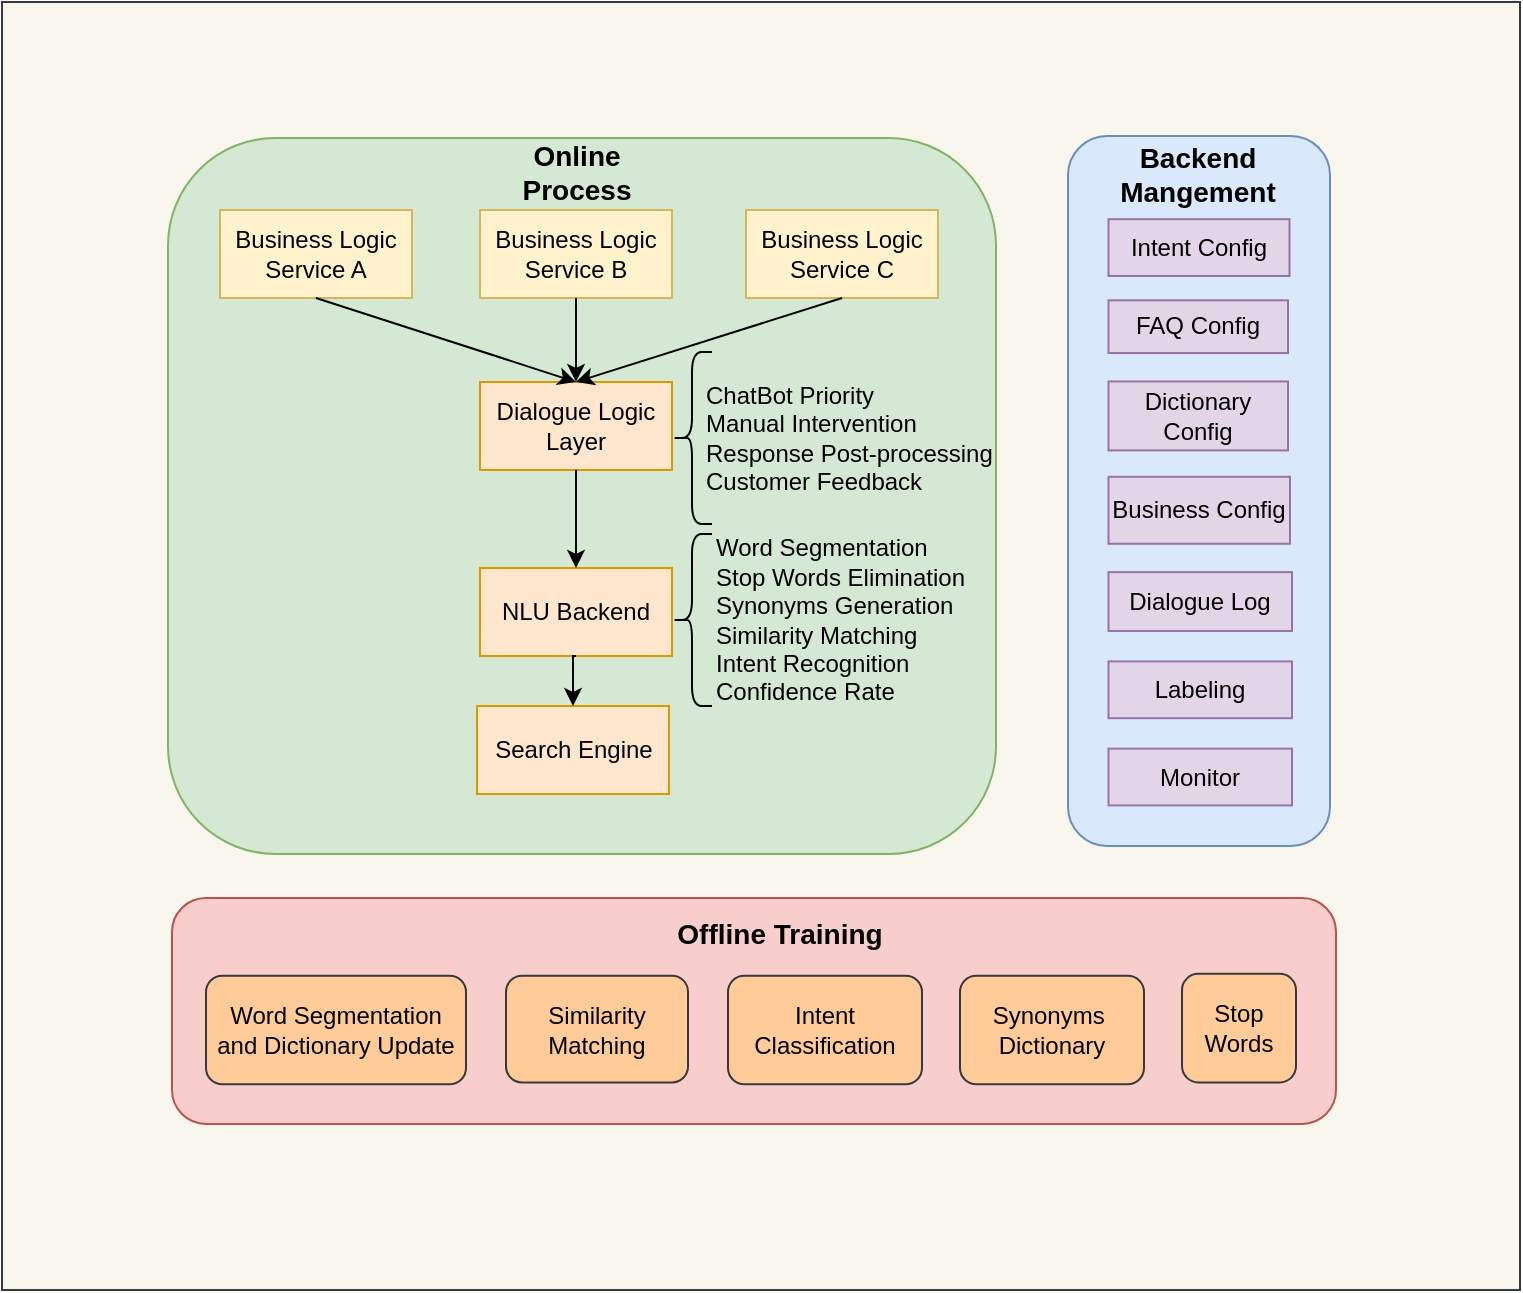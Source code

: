 <mxfile version="13.6.5">
    <diagram id="qJXKDrIqqrvg6MdCwED7" name="Page-1">
        <mxGraphModel dx="878" dy="207" grid="0" gridSize="10" guides="1" tooltips="1" connect="1" arrows="1" fold="1" page="0" pageScale="1" pageWidth="827" pageHeight="1169" background="#ffffff" math="0" shadow="0">
            <root>
                <mxCell id="0"/>
                <mxCell id="1" parent="0"/>
                <mxCell id="2" value="&lt;span style=&quot;color: rgba(0 , 0 , 0 , 0) ; font-family: monospace ; font-size: 0px&quot;&gt;%3CmxGraphModel%3E%3Croot%3E%3CmxCell%20id%3D%220%22%2F%3E%3CmxCell%20id%3D%221%22%20parent%3D%220%22%2F%3E%3CmxCell%20id%3D%222%22%20value%3D%22%22%20style%3D%22group%22%20vertex%3D%221%22%20connectable%3D%220%22%20parent%3D%221%22%3E%3CmxGeometry%20x%3D%22606%22%20y%3D%22145%22%20width%3D%22133%22%20height%3D%22350%22%20as%3D%22geometry%22%2F%3E%3C%2FmxCell%3E%3CmxCell%20id%3D%223%22%20value%3D%22%22%20style%3D%22rounded%3D1%3BwhiteSpace%3Dwrap%3Bhtml%3D1%3BstrokeColor%3D%23000000%3BfillColor%3D%23FFFFFF%3B%22%20vertex%3D%221%22%20parent%3D%222%22%3E%3CmxGeometry%20width%3D%22131%22%20height%3D%22350%22%20as%3D%22geometry%22%2F%3E%3C%2FmxCell%3E%3CmxCell%20id%3D%224%22%20value%3D%22%26lt%3Bfont%20color%3D%26quot%3B%23000000%26quot%3B%20style%3D%26quot%3Bfont-size%3A%2014px%26quot%3B%26gt%3B%26lt%3Bb%26gt%3BBackend%20Mangement%26lt%3B%2Fb%26gt%3B%26lt%3B%2Ffont%26gt%3B%22%20style%3D%22text%3Bhtml%3D1%3BstrokeColor%3Dnone%3BfillColor%3Dnone%3Balign%3Dcenter%3BverticalAlign%3Dmiddle%3BwhiteSpace%3Dwrap%3Brounded%3D0%3B%22%20vertex%3D%221%22%20parent%3D%222%22%3E%3CmxGeometry%20y%3D%229%22%20width%3D%22129.5%22%20height%3D%2220%22%20as%3D%22geometry%22%2F%3E%3C%2FmxCell%3E%3CmxCell%20id%3D%225%22%20value%3D%22%26lt%3Bfont%20color%3D%26quot%3B%23000000%26quot%3B%26gt%3BIntent%20Config%26lt%3Bbr%26gt%3B%26lt%3B%2Ffont%26gt%3B%22%20style%3D%22rounded%3D0%3BwhiteSpace%3Dwrap%3Bhtml%3D1%3BstrokeColor%3D%23000000%3BfillColor%3D%23FFFFFF%3B%22%20vertex%3D%221%22%20parent%3D%222%22%3E%3CmxGeometry%20x%3D%2220.25%22%20y%3D%2241%22%20width%3D%2290.5%22%20height%3D%2228%22%20as%3D%22geometry%22%2F%3E%3C%2FmxCell%3E%3CmxCell%20id%3D%226%22%20value%3D%22%26lt%3Bfont%20color%3D%26quot%3B%23000000%26quot%3B%26gt%3BFAQ%20Config%26lt%3Bbr%26gt%3B%26lt%3B%2Ffont%26gt%3B%22%20style%3D%22rounded%3D0%3BwhiteSpace%3Dwrap%3Bhtml%3D1%3BstrokeColor%3D%23000000%3BfillColor%3D%23FFFFFF%3B%22%20vertex%3D%221%22%20parent%3D%222%22%3E%3CmxGeometry%20x%3D%2220.25%22%20y%3D%2281%22%20width%3D%2289.75%22%20height%3D%2226%22%20as%3D%22geometry%22%2F%3E%3C%2FmxCell%3E%3CmxCell%20id%3D%227%22%20value%3D%22%26lt%3Bfont%20color%3D%26quot%3B%23000000%26quot%3B%26gt%3BDictionary%20Config%26lt%3Bbr%26gt%3B%26lt%3B%2Ffont%26gt%3B%22%20style%3D%22rounded%3D0%3BwhiteSpace%3Dwrap%3Bhtml%3D1%3BstrokeColor%3D%23000000%3BfillColor%3D%23FFFFFF%3B%22%20vertex%3D%221%22%20parent%3D%222%22%3E%3CmxGeometry%20x%3D%2220.25%22%20y%3D%22121%22%20width%3D%2289.75%22%20height%3D%2234%22%20as%3D%22geometry%22%2F%3E%3C%2FmxCell%3E%3CmxCell%20id%3D%228%22%20value%3D%22%26lt%3Bfont%20color%3D%26quot%3B%23000000%26quot%3B%26gt%3BBusiness%20Config%26lt%3Bbr%26gt%3B%26lt%3B%2Ffont%26gt%3B%22%20style%3D%22rounded%3D0%3BwhiteSpace%3Dwrap%3Bhtml%3D1%3BstrokeColor%3D%23000000%3BfillColor%3D%23FFFFFF%3B%22%20vertex%3D%221%22%20parent%3D%222%22%3E%3CmxGeometry%20x%3D%2220.25%22%20y%3D%22168%22%20width%3D%2290.75%22%20height%3D%2233%22%20as%3D%22geometry%22%2F%3E%3C%2FmxCell%3E%3CmxCell%20id%3D%229%22%20value%3D%22%26lt%3Bfont%20color%3D%26quot%3B%23000000%26quot%3B%26gt%3BDialogue%20Log%26lt%3Bbr%26gt%3B%26lt%3B%2Ffont%26gt%3B%22%20style%3D%22rounded%3D0%3BwhiteSpace%3Dwrap%3Bhtml%3D1%3BstrokeColor%3D%23000000%3BfillColor%3D%23FFFFFF%3B%22%20vertex%3D%221%22%20parent%3D%222%22%3E%3CmxGeometry%20x%3D%2220.25%22%20y%3D%22215%22%20width%3D%2291.75%22%20height%3D%2229%22%20as%3D%22geometry%22%2F%3E%3C%2FmxCell%3E%3CmxCell%20id%3D%2210%22%20value%3D%22%26lt%3Bfont%20color%3D%26quot%3B%23000000%26quot%3B%26gt%3BLabeling%26lt%3Bbr%26gt%3B%26lt%3B%2Ffont%26gt%3B%22%20style%3D%22rounded%3D0%3BwhiteSpace%3Dwrap%3Bhtml%3D1%3BstrokeColor%3D%23000000%3BfillColor%3D%23FFFFFF%3B%22%20vertex%3D%221%22%20parent%3D%222%22%3E%3CmxGeometry%20x%3D%2220.25%22%20y%3D%22259%22%20width%3D%2291.75%22%20height%3D%2228%22%20as%3D%22geometry%22%2F%3E%3C%2FmxCell%3E%3CmxCell%20id%3D%2211%22%20value%3D%22%26lt%3Bfont%20color%3D%26quot%3B%23000000%26quot%3B%26gt%3BMonitor%26lt%3Bbr%26gt%3B%26lt%3B%2Ffont%26gt%3B%22%20style%3D%22rounded%3D0%3BwhiteSpace%3Dwrap%3Bhtml%3D1%3BstrokeColor%3D%23000000%3BfillColor%3D%23FFFFFF%3B%22%20vertex%3D%221%22%20parent%3D%222%22%3E%3CmxGeometry%20x%3D%2220.25%22%20y%3D%22302%22%20width%3D%2291.75%22%20height%3D%2228%22%20as%3D%22geometry%22%2F%3E%3C%2FmxCell%3E%3CmxCell%20id%3D%2212%22%20value%3D%22%22%20style%3D%22group%22%20vertex%3D%221%22%20connectable%3D%220%22%20parent%3D%221%22%3E%3CmxGeometry%20x%3D%22156%22%20y%3D%22145%22%20width%3D%22618%22%20height%3D%22506%22%20as%3D%22geometry%22%2F%3E%3C%2FmxCell%3E%3CmxCell%20id%3D%2213%22%20value%3D%22%22%20style%3D%22rounded%3D1%3BwhiteSpace%3Dwrap%3Bhtml%3D1%3BstrokeColor%3D%23000000%3BfillColor%3D%23FFFFFF%3B%22%20vertex%3D%221%22%20parent%3D%2212%22%3E%3CmxGeometry%20width%3D%22414%22%20height%3D%22354%22%20as%3D%22geometry%22%2F%3E%3C%2FmxCell%3E%3CmxCell%20id%3D%2214%22%20value%3D%22%26lt%3Bfont%20color%3D%26quot%3B%23000000%26quot%3B%26gt%3BBusiness%20Logic%26lt%3Bbr%26gt%3BService%20A%26lt%3B%2Ffont%26gt%3B%22%20style%3D%22rounded%3D0%3BwhiteSpace%3Dwrap%3Bhtml%3D1%3BstrokeColor%3D%23000000%3BfillColor%3D%23FFFFFF%3B%22%20vertex%3D%221%22%20parent%3D%2212%22%3E%3CmxGeometry%20x%3D%2226%22%20y%3D%2232%22%20width%3D%2296%22%20height%3D%2244%22%20as%3D%22geometry%22%2F%3E%3C%2FmxCell%3E%3CmxCell%20id%3D%2215%22%20value%3D%22%26lt%3Bfont%20color%3D%26quot%3B%23000000%26quot%3B%20style%3D%26quot%3Bfont-size%3A%2014px%26quot%3B%26gt%3B%26lt%3Bb%26gt%3BOnline%20Process%26lt%3B%2Fb%26gt%3B%26lt%3B%2Ffont%26gt%3B%22%20style%3D%22text%3Bhtml%3D1%3BstrokeColor%3Dnone%3BfillColor%3Dnone%3Balign%3Dcenter%3BverticalAlign%3Dmiddle%3BwhiteSpace%3Dwrap%3Brounded%3D0%3B%22%20vertex%3D%221%22%20parent%3D%2212%22%3E%3CmxGeometry%20x%3D%22154.5%22%20y%3D%223%22%20width%3D%2299%22%20height%3D%2220%22%20as%3D%22geometry%22%2F%3E%3C%2FmxCell%3E%3CmxCell%20id%3D%2216%22%20value%3D%22%26lt%3Bfont%20color%3D%26quot%3B%23000000%26quot%3B%26gt%3BBusiness%20Logic%26lt%3Bbr%26gt%3BService%20B%26lt%3B%2Ffont%26gt%3B%22%20style%3D%22rounded%3D0%3BwhiteSpace%3Dwrap%3Bhtml%3D1%3BstrokeColor%3D%23000000%3BfillColor%3D%23FFFFFF%3B%22%20vertex%3D%221%22%20parent%3D%2212%22%3E%3CmxGeometry%20x%3D%22156%22%20y%3D%2232%22%20width%3D%2296%22%20height%3D%2244%22%20as%3D%22geometry%22%2F%3E%3C%2FmxCell%3E%3CmxCell%20id%3D%2217%22%20value%3D%22%26lt%3Bfont%20color%3D%26quot%3B%23000000%26quot%3B%26gt%3BBusiness%20Logic%26lt%3Bbr%26gt%3BService%20C%26lt%3B%2Ffont%26gt%3B%22%20style%3D%22rounded%3D0%3BwhiteSpace%3Dwrap%3Bhtml%3D1%3BstrokeColor%3D%23000000%3BfillColor%3D%23FFFFFF%3B%22%20vertex%3D%221%22%20parent%3D%2212%22%3E%3CmxGeometry%20x%3D%22289%22%20y%3D%2232%22%20width%3D%2296%22%20height%3D%2244%22%20as%3D%22geometry%22%2F%3E%3C%2FmxCell%3E%3CmxCell%20id%3D%2218%22%20value%3D%22%26lt%3Bfont%20color%3D%26quot%3B%23000000%26quot%3B%26gt%3BDialogue%20Logic%20Layer%26lt%3Bbr%26gt%3B%26lt%3B%2Ffont%26gt%3B%22%20style%3D%22rounded%3D0%3BwhiteSpace%3Dwrap%3Bhtml%3D1%3BstrokeColor%3D%23000000%3BfillColor%3D%23FFFFFF%3B%22%20vertex%3D%221%22%20parent%3D%2212%22%3E%3CmxGeometry%20x%3D%22156%22%20y%3D%22118%22%20width%3D%2296%22%20height%3D%2244%22%20as%3D%22geometry%22%2F%3E%3C%2FmxCell%3E%3CmxCell%20id%3D%2219%22%20value%3D%22%26lt%3Bfont%20color%3D%26quot%3B%23000000%26quot%3B%26gt%3BNLU%20Backend%26lt%3B%2Ffont%26gt%3B%22%20style%3D%22rounded%3D0%3BwhiteSpace%3Dwrap%3Bhtml%3D1%3BstrokeColor%3D%23000000%3BfillColor%3D%23FFFFFF%3B%22%20vertex%3D%221%22%20parent%3D%2212%22%3E%3CmxGeometry%20x%3D%22156%22%20y%3D%22211%22%20width%3D%2296%22%20height%3D%2244%22%20as%3D%22geometry%22%2F%3E%3C%2FmxCell%3E%3CmxCell%20id%3D%2220%22%20style%3D%22edgeStyle%3DorthogonalEdgeStyle%3Brounded%3D0%3BorthogonalLoop%3D1%3BjettySize%3Dauto%3Bhtml%3D1%3BexitX%3D0.5%3BexitY%3D1%3BexitDx%3D0%3BexitDy%3D0%3BentryX%3D0.5%3BentryY%3D0%3BentryDx%3D0%3BentryDy%3D0%3BstrokeColor%3D%23000000%3B%22%20edge%3D%221%22%20parent%3D%2212%22%20source%3D%2216%22%20target%3D%2218%22%3E%3CmxGeometry%20relative%3D%221%22%20as%3D%22geometry%22%2F%3E%3C%2FmxCell%3E%3CmxCell%20id%3D%2221%22%20value%3D%22%26lt%3Bfont%20color%3D%26quot%3B%23000000%26quot%3B%26gt%3BSearch%20Engine%26lt%3B%2Ffont%26gt%3B%22%20style%3D%22rounded%3D0%3BwhiteSpace%3Dwrap%3Bhtml%3D1%3BstrokeColor%3D%23000000%3BfillColor%3D%23FFFFFF%3B%22%20vertex%3D%221%22%20parent%3D%2212%22%3E%3CmxGeometry%20x%3D%22154.5%22%20y%3D%22280%22%20width%3D%2296%22%20height%3D%2244%22%20as%3D%22geometry%22%2F%3E%3C%2FmxCell%3E%3CmxCell%20id%3D%2222%22%20style%3D%22edgeStyle%3DorthogonalEdgeStyle%3Brounded%3D0%3BorthogonalLoop%3D1%3BjettySize%3Dauto%3Bhtml%3D1%3BexitX%3D0.5%3BexitY%3D1%3BexitDx%3D0%3BexitDy%3D0%3BstrokeColor%3D%23000000%3B%22%20edge%3D%221%22%20parent%3D%2212%22%20source%3D%2218%22%20target%3D%2219%22%3E%3CmxGeometry%20relative%3D%221%22%20as%3D%22geometry%22%2F%3E%3C%2FmxCell%3E%3CmxCell%20id%3D%2223%22%20value%3D%22%22%20style%3D%22endArrow%3Dclassic%3Bhtml%3D1%3BstrokeColor%3D%23000000%3BexitX%3D0.5%3BexitY%3D1%3BexitDx%3D0%3BexitDy%3D0%3BentryX%3D0.5%3BentryY%3D0%3BentryDx%3D0%3BentryDy%3D0%3B%22%20edge%3D%221%22%20parent%3D%2212%22%20source%3D%2214%22%20target%3D%2218%22%3E%3CmxGeometry%20width%3D%2250%22%20height%3D%2250%22%20relative%3D%221%22%20as%3D%22geometry%22%3E%3CmxPoint%20x%3D%22283%22%20y%3D%22336%22%20as%3D%22sourcePoint%22%2F%3E%3CmxPoint%20x%3D%22333%22%20y%3D%22286%22%20as%3D%22targetPoint%22%2F%3E%3C%2FmxGeometry%3E%3C%2FmxCell%3E%3CmxCell%20id%3D%2224%22%20style%3D%22edgeStyle%3DorthogonalEdgeStyle%3Brounded%3D0%3BorthogonalLoop%3D1%3BjettySize%3Dauto%3Bhtml%3D1%3BexitX%3D0.5%3BexitY%3D1%3BexitDx%3D0%3BexitDy%3D0%3BentryX%3D0.5%3BentryY%3D0%3BentryDx%3D0%3BentryDy%3D0%3BstrokeColor%3D%23000000%3B%22%20edge%3D%221%22%20parent%3D%2212%22%20source%3D%2219%22%20target%3D%2221%22%3E%3CmxGeometry%20relative%3D%221%22%20as%3D%22geometry%22%2F%3E%3C%2FmxCell%3E%3CmxCell%20id%3D%2225%22%20value%3D%22%22%20style%3D%22endArrow%3Dclassic%3Bhtml%3D1%3BstrokeColor%3D%23000000%3BexitX%3D0.5%3BexitY%3D1%3BexitDx%3D0%3BexitDy%3D0%3BentryX%3D0.5%3BentryY%3D0%3BentryDx%3D0%3BentryDy%3D0%3B%22%20edge%3D%221%22%20parent%3D%2212%22%20source%3D%2217%22%20target%3D%2218%22%3E%3CmxGeometry%20width%3D%2250%22%20height%3D%2250%22%20relative%3D%221%22%20as%3D%22geometry%22%3E%3CmxPoint%20x%3D%22283%22%20y%3D%22336%22%20as%3D%22sourcePoint%22%2F%3E%3CmxPoint%20x%3D%22333%22%20y%3D%22286%22%20as%3D%22targetPoint%22%2F%3E%3C%2FmxGeometry%3E%3C%2FmxCell%3E%3CmxCell%20id%3D%2226%22%20value%3D%22%22%20style%3D%22shape%3DcurlyBracket%3BwhiteSpace%3Dwrap%3Bhtml%3D1%3Brounded%3D1%3BstrokeColor%3D%23000000%3BfillColor%3D%23FFFFFF%3B%22%20vertex%3D%221%22%20parent%3D%2212%22%3E%3CmxGeometry%20x%3D%22252%22%20y%3D%22103%22%20width%3D%2220%22%20height%3D%2286%22%20as%3D%22geometry%22%2F%3E%3C%2FmxCell%3E%3CmxCell%20id%3D%2227%22%20value%3D%22%22%20style%3D%22shape%3DcurlyBracket%3BwhiteSpace%3Dwrap%3Bhtml%3D1%3Brounded%3D1%3BstrokeColor%3D%23000000%3BfillColor%3D%23FFFFFF%3B%22%20vertex%3D%221%22%20parent%3D%2212%22%3E%3CmxGeometry%20x%3D%22252%22%20y%3D%22194%22%20width%3D%2220%22%20height%3D%2286%22%20as%3D%22geometry%22%2F%3E%3C%2FmxCell%3E%3CmxCell%20id%3D%2228%22%20value%3D%22%26lt%3Bfont%20color%3D%26quot%3B%23000000%26quot%3B%26gt%3BChatBot%20Priority%26lt%3Bbr%26gt%3BManual%20Intervention%26lt%3Bbr%26gt%3BResponse%20Post-processing%26lt%3Bbr%26gt%3BCustomer%20Feedback%26lt%3Bbr%26gt%3B%26lt%3B%2Ffont%26gt%3B%22%20style%3D%22text%3Bhtml%3D1%3BstrokeColor%3Dnone%3BfillColor%3Dnone%3Balign%3Dleft%3BverticalAlign%3Dmiddle%3BwhiteSpace%3Dwrap%3Brounded%3D0%3B%22%20vertex%3D%221%22%20parent%3D%2212%22%3E%3CmxGeometry%20x%3D%22267%22%20y%3D%22106%22%20width%3D%22152%22%20height%3D%2280%22%20as%3D%22geometry%22%2F%3E%3C%2FmxCell%3E%3CmxCell%20id%3D%2229%22%20value%3D%22%26lt%3Bfont%20color%3D%26quot%3B%23000000%26quot%3B%26gt%3BWord%20Segmentation%26lt%3Bbr%26gt%3BStop%20Words%20Elimination%26lt%3Bbr%26gt%3BSynonyms%20Generation%26lt%3Bbr%26gt%3BSimilarity%20Matching%26lt%3Bbr%26gt%3BIntent%20Recognition%26lt%3Bbr%26gt%3BConfidence%20Rate%26lt%3Bbr%26gt%3B%26lt%3B%2Ffont%26gt%3B%22%20style%3D%22text%3Bhtml%3D1%3BstrokeColor%3Dnone%3BfillColor%3Dnone%3Balign%3Dleft%3BverticalAlign%3Dmiddle%3BwhiteSpace%3Dwrap%3Brounded%3D0%3B%22%20vertex%3D%221%22%20parent%3D%2212%22%3E%3CmxGeometry%20x%3D%22272%22%20y%3D%22197%22%20width%3D%22152%22%20height%3D%2280%22%20as%3D%22geometry%22%2F%3E%3C%2FmxCell%3E%3CmxCell%20id%3D%2230%22%20value%3D%22%22%20style%3D%22group%22%20vertex%3D%221%22%20connectable%3D%220%22%20parent%3D%221%22%3E%3CmxGeometry%20x%3D%22158%22%20y%3D%22524%22%20width%3D%22582%22%20height%3D%22136%22%20as%3D%22geometry%22%2F%3E%3C%2FmxCell%3E%3CmxCell%20id%3D%2231%22%20value%3D%22%22%20style%3D%22rounded%3D1%3BwhiteSpace%3Dwrap%3Bhtml%3D1%3BstrokeColor%3D%23000000%3BfillColor%3D%23FFFFFF%3B%22%20vertex%3D%221%22%20parent%3D%2230%22%3E%3CmxGeometry%20width%3D%22582%22%20height%3D%22136%22%20as%3D%22geometry%22%2F%3E%3C%2FmxCell%3E%3CmxCell%20id%3D%2232%22%20value%3D%22%26lt%3Bfont%20style%3D%26quot%3Bfont-size%3A%2014px%26quot%3B%20color%3D%26quot%3B%23000000%26quot%3B%26gt%3B%26lt%3Bb%26gt%3BOffline%20Training%26lt%3B%2Fb%26gt%3B%26lt%3B%2Ffont%26gt%3B%22%20style%3D%22text%3Bhtml%3D1%3BstrokeColor%3Dnone%3BfillColor%3Dnone%3Balign%3Dcenter%3BverticalAlign%3Dmiddle%3BwhiteSpace%3Dwrap%3Brounded%3D0%3B%22%20vertex%3D%221%22%20parent%3D%2230%22%3E%3CmxGeometry%20x%3D%22251%22%20y%3D%2214%22%20width%3D%22106%22%20height%3D%2220%22%20as%3D%22geometry%22%2F%3E%3C%2FmxCell%3E%3CmxCell%20id%3D%2233%22%20value%3D%22%26lt%3Bfont%20color%3D%26quot%3B%23000000%26quot%3B%26gt%3BWord%20Segmentation%20and%20Dictionary%20Update%26lt%3B%2Ffont%26gt%3B%22%20style%3D%22rounded%3D1%3BwhiteSpace%3Dwrap%3Bhtml%3D1%3BstrokeColor%3D%23000000%3BfillColor%3D%23FFFFFF%3B%22%20vertex%3D%221%22%20parent%3D%2230%22%3E%3CmxGeometry%20x%3D%2217%22%20y%3D%2254%22%20width%3D%22130%22%20height%3D%2260%22%20as%3D%22geometry%22%2F%3E%3C%2FmxCell%3E%3CmxCell%20id%3D%2234%22%20value%3D%22%26lt%3Bfont%20color%3D%26quot%3B%23000000%26quot%3B%26gt%3BSimilarity%20Matching%26lt%3B%2Ffont%26gt%3B%22%20style%3D%22rounded%3D1%3BwhiteSpace%3Dwrap%3Bhtml%3D1%3BstrokeColor%3D%23000000%3BfillColor%3D%23FFFFFF%3B%22%20vertex%3D%221%22%20parent%3D%2230%22%3E%3CmxGeometry%20x%3D%22167%22%20y%3D%2254%22%20width%3D%2291%22%20height%3D%2259%22%20as%3D%22geometry%22%2F%3E%3C%2FmxCell%3E%3CmxCell%20id%3D%2235%22%20value%3D%22%26lt%3Bfont%20color%3D%26quot%3B%23000000%26quot%3B%26gt%3BIntent%20Classification%26lt%3B%2Ffont%26gt%3B%22%20style%3D%22rounded%3D1%3BwhiteSpace%3Dwrap%3Bhtml%3D1%3BstrokeColor%3D%23000000%3BfillColor%3D%23FFFFFF%3B%22%20vertex%3D%221%22%20parent%3D%2230%22%3E%3CmxGeometry%20x%3D%22278%22%20y%3D%2254%22%20width%3D%2297%22%20height%3D%2260%22%20as%3D%22geometry%22%2F%3E%3C%2FmxCell%3E%3CmxCell%20id%3D%2236%22%20value%3D%22%26lt%3Bfont%20color%3D%26quot%3B%23000000%26quot%3B%26gt%3BSynonyms%26amp%3Bnbsp%3B%26lt%3B%2Ffont%26gt%3B%26lt%3Bspan%20style%3D%26quot%3Bcolor%3A%20rgba(0%20%2C%200%20%2C%200%20%2C%200)%20%3B%20font-family%3A%20monospace%20%3B%20font-size%3A%200px%26quot%3B%26gt%3B%253CmxGraphModel%253E%253Croot%253E%253CmxCell%2520id%253D%25220%2522%252F%253E%253CmxCell%2520id%253D%25221%2522%2520parent%253D%25220%2522%252F%253E%253CmxCell%2520id%253D%25222%2522%2520value%253D%2522%2526lt%253Bfont%2520color%253D%2526quot%253B%2523000000%2526quot%253B%2526gt%253BIntent%2520Classification%2526lt%253B%252Ffont%2526gt%253B%2522%2520style%253D%2522rounded%253D1%253BwhiteSpace%253Dwrap%253Bhtml%253D1%253BstrokeColor%253D%2523000000%253BfillColor%253D%2523FFFFFF%253B%2522%2520vertex%253D%25221%2522%2520parent%253D%25221%2522%253E%253CmxGeometry%2520x%253D%2522548%2522%2520y%253D%2522869%2522%2520width%253D%2522130%2522%2520height%253D%252260%2522%2520as%253D%2522geometry%2522%252F%253E%253C%252FmxCell%253E%253C%252Froot%253E%253C%252FmxGraphModel%253E%26lt%3B%2Fspan%26gt%3B%26lt%3Bfont%20color%3D%26quot%3B%23000000%26quot%3B%26gt%3B%26lt%3Bbr%26gt%3BDictionary%26lt%3B%2Ffont%26gt%3B%22%20style%3D%22rounded%3D1%3BwhiteSpace%3Dwrap%3Bhtml%3D1%3BstrokeColor%3D%23000000%3BfillColor%3D%23FFFFFF%3B%22%20vertex%3D%221%22%20parent%3D%2230%22%3E%3CmxGeometry%20x%3D%22394%22%20y%3D%2254%22%20width%3D%2292%22%20height%3D%2260%22%20as%3D%22geometry%22%2F%3E%3C%2FmxCell%3E%3CmxCell%20id%3D%2237%22%20value%3D%22%26lt%3Bfont%20color%3D%26quot%3B%23000000%26quot%3B%26gt%3BStop%20Words%26lt%3B%2Ffont%26gt%3B%22%20style%3D%22rounded%3D1%3BwhiteSpace%3Dwrap%3Bhtml%3D1%3BstrokeColor%3D%23000000%3BfillColor%3D%23FFFFFF%3B%22%20vertex%3D%221%22%20parent%3D%2230%22%3E%3CmxGeometry%20x%3D%22505%22%20y%3D%2253%22%20width%3D%2257%22%20height%3D%2260%22%20as%3D%22geometry%22%2F%3E%3C%2FmxCell%3E%3C%2Froot%3E%3C%2FmxGraphModel%3E&lt;/span&gt;" style="rounded=0;whiteSpace=wrap;html=1;strokeColor=#36393d;fillColor=#f9f7ed;" parent="1" vertex="1">
                    <mxGeometry x="128" y="418" width="759" height="644" as="geometry"/>
                </mxCell>
                <mxCell id="103" value="" style="group" parent="1" vertex="1" connectable="0">
                    <mxGeometry x="661" y="485" width="133" height="355" as="geometry"/>
                </mxCell>
                <mxCell id="104" value="" style="rounded=1;whiteSpace=wrap;html=1;strokeColor=#6c8ebf;fillColor=#dae8fc;" parent="103" vertex="1">
                    <mxGeometry width="131" height="355" as="geometry"/>
                </mxCell>
                <mxCell id="105" value="&lt;font color=&quot;#000000&quot; style=&quot;font-size: 14px&quot;&gt;&lt;b&gt;Backend Mangement&lt;/b&gt;&lt;/font&gt;" style="text;html=1;strokeColor=none;fillColor=none;align=center;verticalAlign=middle;whiteSpace=wrap;rounded=0;" parent="103" vertex="1">
                    <mxGeometry y="9.129" width="129.5" height="20.286" as="geometry"/>
                </mxCell>
                <mxCell id="106" value="&lt;font color=&quot;#000000&quot;&gt;Intent Config&lt;br&gt;&lt;/font&gt;" style="rounded=0;whiteSpace=wrap;html=1;strokeColor=#9673a6;fillColor=#e1d5e7;" parent="103" vertex="1">
                    <mxGeometry x="20.25" y="41.586" width="90.5" height="28.4" as="geometry"/>
                </mxCell>
                <mxCell id="107" value="&lt;font color=&quot;#000000&quot;&gt;FAQ Config&lt;br&gt;&lt;/font&gt;" style="rounded=0;whiteSpace=wrap;html=1;strokeColor=#9673a6;fillColor=#e1d5e7;" parent="103" vertex="1">
                    <mxGeometry x="20.25" y="82.157" width="89.75" height="26.371" as="geometry"/>
                </mxCell>
                <mxCell id="108" value="&lt;font color=&quot;#000000&quot;&gt;Dictionary Config&lt;br&gt;&lt;/font&gt;" style="rounded=0;whiteSpace=wrap;html=1;strokeColor=#9673a6;fillColor=#e1d5e7;" parent="103" vertex="1">
                    <mxGeometry x="20.25" y="122.729" width="89.75" height="34.486" as="geometry"/>
                </mxCell>
                <mxCell id="109" value="&lt;font color=&quot;#000000&quot;&gt;Business Config&lt;br&gt;&lt;/font&gt;" style="rounded=0;whiteSpace=wrap;html=1;strokeColor=#9673a6;fillColor=#e1d5e7;" parent="103" vertex="1">
                    <mxGeometry x="20.25" y="170.4" width="90.75" height="33.471" as="geometry"/>
                </mxCell>
                <mxCell id="110" value="&lt;font color=&quot;#000000&quot;&gt;Dialogue Log&lt;br&gt;&lt;/font&gt;" style="rounded=0;whiteSpace=wrap;html=1;strokeColor=#9673a6;fillColor=#e1d5e7;" parent="103" vertex="1">
                    <mxGeometry x="20.25" y="218.071" width="91.75" height="29.414" as="geometry"/>
                </mxCell>
                <mxCell id="111" value="&lt;font color=&quot;#000000&quot;&gt;Labeling&lt;br&gt;&lt;/font&gt;" style="rounded=0;whiteSpace=wrap;html=1;strokeColor=#9673a6;fillColor=#e1d5e7;" parent="103" vertex="1">
                    <mxGeometry x="20.25" y="262.7" width="91.75" height="28.4" as="geometry"/>
                </mxCell>
                <mxCell id="112" value="&lt;font color=&quot;#000000&quot;&gt;Monitor&lt;br&gt;&lt;/font&gt;" style="rounded=0;whiteSpace=wrap;html=1;strokeColor=#9673a6;fillColor=#e1d5e7;" parent="103" vertex="1">
                    <mxGeometry x="20.25" y="306.314" width="91.75" height="28.4" as="geometry"/>
                </mxCell>
                <mxCell id="113" value="" style="group" parent="1" vertex="1" connectable="0">
                    <mxGeometry x="211" y="490" width="618" height="506" as="geometry"/>
                </mxCell>
                <mxCell id="114" value="" style="rounded=1;whiteSpace=wrap;html=1;fillColor=#d5e8d4;strokeColor=#82b366;" parent="113" vertex="1">
                    <mxGeometry y="-4" width="414" height="358" as="geometry"/>
                </mxCell>
                <mxCell id="115" value="&lt;font color=&quot;#000000&quot;&gt;Business Logic&lt;br&gt;Service A&lt;/font&gt;" style="rounded=0;whiteSpace=wrap;html=1;strokeColor=#d6b656;fillColor=#fff2cc;" parent="113" vertex="1">
                    <mxGeometry x="26" y="32" width="96" height="44" as="geometry"/>
                </mxCell>
                <mxCell id="116" value="&lt;font color=&quot;#000000&quot; style=&quot;font-size: 14px&quot;&gt;&lt;b&gt;Online Process&lt;/b&gt;&lt;/font&gt;" style="text;html=1;strokeColor=none;fillColor=none;align=center;verticalAlign=middle;whiteSpace=wrap;rounded=0;" parent="113" vertex="1">
                    <mxGeometry x="154.5" y="3" width="99" height="20" as="geometry"/>
                </mxCell>
                <mxCell id="117" value="&lt;font color=&quot;#000000&quot;&gt;Business Logic&lt;br&gt;Service B&lt;/font&gt;" style="rounded=0;whiteSpace=wrap;html=1;strokeColor=#d6b656;fillColor=#fff2cc;" parent="113" vertex="1">
                    <mxGeometry x="156" y="32" width="96" height="44" as="geometry"/>
                </mxCell>
                <mxCell id="118" value="&lt;font color=&quot;#000000&quot;&gt;Business Logic&lt;br&gt;Service C&lt;/font&gt;" style="rounded=0;whiteSpace=wrap;html=1;strokeColor=#d6b656;fillColor=#fff2cc;" parent="113" vertex="1">
                    <mxGeometry x="289" y="32" width="96" height="44" as="geometry"/>
                </mxCell>
                <mxCell id="119" value="&lt;font color=&quot;#000000&quot;&gt;Dialogue Logic Layer&lt;br&gt;&lt;/font&gt;" style="rounded=0;whiteSpace=wrap;html=1;strokeColor=#d79b00;fillColor=#ffe6cc;" parent="113" vertex="1">
                    <mxGeometry x="156" y="118" width="96" height="44" as="geometry"/>
                </mxCell>
                <mxCell id="120" value="&lt;font color=&quot;#000000&quot;&gt;NLU Backend&lt;/font&gt;" style="rounded=0;whiteSpace=wrap;html=1;strokeColor=#d79b00;fillColor=#ffe6cc;" parent="113" vertex="1">
                    <mxGeometry x="156" y="211" width="96" height="44" as="geometry"/>
                </mxCell>
                <mxCell id="121" style="edgeStyle=orthogonalEdgeStyle;rounded=0;orthogonalLoop=1;jettySize=auto;html=1;exitX=0.5;exitY=1;exitDx=0;exitDy=0;entryX=0.5;entryY=0;entryDx=0;entryDy=0;strokeColor=#000000;" parent="113" source="117" target="119" edge="1">
                    <mxGeometry relative="1" as="geometry"/>
                </mxCell>
                <mxCell id="122" value="&lt;font color=&quot;#000000&quot;&gt;Search Engine&lt;/font&gt;" style="rounded=0;whiteSpace=wrap;html=1;strokeColor=#d79b00;fillColor=#ffe6cc;" parent="113" vertex="1">
                    <mxGeometry x="154.5" y="280" width="96" height="44" as="geometry"/>
                </mxCell>
                <mxCell id="123" style="edgeStyle=orthogonalEdgeStyle;rounded=0;orthogonalLoop=1;jettySize=auto;html=1;exitX=0.5;exitY=1;exitDx=0;exitDy=0;strokeColor=#000000;" parent="113" source="119" target="120" edge="1">
                    <mxGeometry relative="1" as="geometry"/>
                </mxCell>
                <mxCell id="124" value="" style="endArrow=classic;html=1;strokeColor=#000000;exitX=0.5;exitY=1;exitDx=0;exitDy=0;entryX=0.5;entryY=0;entryDx=0;entryDy=0;" parent="113" source="115" target="119" edge="1">
                    <mxGeometry width="50" height="50" relative="1" as="geometry">
                        <mxPoint x="283" y="336" as="sourcePoint"/>
                        <mxPoint x="333" y="286" as="targetPoint"/>
                    </mxGeometry>
                </mxCell>
                <mxCell id="125" style="edgeStyle=orthogonalEdgeStyle;rounded=0;orthogonalLoop=1;jettySize=auto;html=1;exitX=0.5;exitY=1;exitDx=0;exitDy=0;entryX=0.5;entryY=0;entryDx=0;entryDy=0;strokeColor=#000000;" parent="113" source="120" target="122" edge="1">
                    <mxGeometry relative="1" as="geometry"/>
                </mxCell>
                <mxCell id="126" value="" style="endArrow=classic;html=1;strokeColor=#000000;exitX=0.5;exitY=1;exitDx=0;exitDy=0;entryX=0.5;entryY=0;entryDx=0;entryDy=0;" parent="113" source="118" target="119" edge="1">
                    <mxGeometry width="50" height="50" relative="1" as="geometry">
                        <mxPoint x="283" y="336" as="sourcePoint"/>
                        <mxPoint x="333" y="286" as="targetPoint"/>
                    </mxGeometry>
                </mxCell>
                <mxCell id="127" value="" style="shape=curlyBracket;whiteSpace=wrap;html=1;rounded=1;strokeColor=#000000;fillColor=#FFFFFF;" parent="113" vertex="1">
                    <mxGeometry x="252" y="103" width="20" height="86" as="geometry"/>
                </mxCell>
                <mxCell id="128" value="" style="shape=curlyBracket;whiteSpace=wrap;html=1;rounded=1;strokeColor=#000000;fillColor=#FFFFFF;" parent="113" vertex="1">
                    <mxGeometry x="252" y="194" width="20" height="86" as="geometry"/>
                </mxCell>
                <mxCell id="129" value="&lt;font color=&quot;#000000&quot;&gt;ChatBot Priority&lt;br&gt;Manual Intervention&lt;br&gt;Response Post-processing&lt;br&gt;Customer Feedback&lt;br&gt;&lt;/font&gt;" style="text;html=1;strokeColor=none;fillColor=none;align=left;verticalAlign=middle;whiteSpace=wrap;rounded=0;" parent="113" vertex="1">
                    <mxGeometry x="267" y="106" width="152" height="80" as="geometry"/>
                </mxCell>
                <mxCell id="130" value="&lt;font color=&quot;#000000&quot;&gt;Word Segmentation&lt;br&gt;Stop Words Elimination&lt;br&gt;Synonyms Generation&lt;br&gt;Similarity Matching&lt;br&gt;Intent Recognition&lt;br&gt;Confidence Rate&lt;br&gt;&lt;/font&gt;" style="text;html=1;strokeColor=none;fillColor=none;align=left;verticalAlign=middle;whiteSpace=wrap;rounded=0;" parent="113" vertex="1">
                    <mxGeometry x="272" y="197" width="152" height="80" as="geometry"/>
                </mxCell>
                <mxCell id="131" value="" style="group" parent="1" vertex="1" connectable="0">
                    <mxGeometry x="213" y="856" width="582" height="123" as="geometry"/>
                </mxCell>
                <mxCell id="132" value="" style="rounded=1;whiteSpace=wrap;html=1;strokeColor=#b85450;fillColor=#f8cecc;" parent="131" vertex="1">
                    <mxGeometry y="10" width="582" height="113" as="geometry"/>
                </mxCell>
                <mxCell id="133" value="&lt;font style=&quot;font-size: 14px&quot; color=&quot;#000000&quot;&gt;&lt;b&gt;Offline Training&lt;/b&gt;&lt;/font&gt;" style="text;html=1;strokeColor=none;fillColor=none;align=center;verticalAlign=middle;whiteSpace=wrap;rounded=0;" parent="131" vertex="1">
                    <mxGeometry x="251" y="19.002" width="106" height="18.088" as="geometry"/>
                </mxCell>
                <mxCell id="134" value="&lt;font color=&quot;#000000&quot;&gt;Word Segmentation and Dictionary Update&lt;/font&gt;" style="rounded=1;whiteSpace=wrap;html=1;strokeColor=#36393d;fillColor=#ffcc99;" parent="131" vertex="1">
                    <mxGeometry x="17" y="48.838" width="130" height="54.265" as="geometry"/>
                </mxCell>
                <mxCell id="135" value="&lt;font color=&quot;#000000&quot;&gt;Similarity Matching&lt;/font&gt;" style="rounded=1;whiteSpace=wrap;html=1;strokeColor=#36393d;fillColor=#ffcc99;" parent="131" vertex="1">
                    <mxGeometry x="167" y="48.838" width="91" height="53.36" as="geometry"/>
                </mxCell>
                <mxCell id="136" value="&lt;font color=&quot;#000000&quot;&gt;Intent Classification&lt;/font&gt;" style="rounded=1;whiteSpace=wrap;html=1;strokeColor=#36393d;fillColor=#ffcc99;" parent="131" vertex="1">
                    <mxGeometry x="278" y="48.838" width="97" height="54.265" as="geometry"/>
                </mxCell>
                <mxCell id="137" value="&lt;font color=&quot;#000000&quot;&gt;Synonyms&amp;nbsp;&lt;/font&gt;&lt;span style=&quot;color: rgba(0 , 0 , 0 , 0) ; font-family: monospace ; font-size: 0px&quot;&gt;%3CmxGraphModel%3E%3Croot%3E%3CmxCell%20id%3D%220%22%2F%3E%3CmxCell%20id%3D%221%22%20parent%3D%220%22%2F%3E%3CmxCell%20id%3D%222%22%20value%3D%22%26lt%3Bfont%20color%3D%26quot%3B%23000000%26quot%3B%26gt%3BIntent%20Classification%26lt%3B%2Ffont%26gt%3B%22%20style%3D%22rounded%3D1%3BwhiteSpace%3Dwrap%3Bhtml%3D1%3BstrokeColor%3D%23000000%3BfillColor%3D%23FFFFFF%3B%22%20vertex%3D%221%22%20parent%3D%221%22%3E%3CmxGeometry%20x%3D%22548%22%20y%3D%22869%22%20width%3D%22130%22%20height%3D%2260%22%20as%3D%22geometry%22%2F%3E%3C%2FmxCell%3E%3C%2Froot%3E%3C%2FmxGraphModel%3E&lt;/span&gt;&lt;font color=&quot;#000000&quot;&gt;&lt;br&gt;Dictionary&lt;/font&gt;" style="rounded=1;whiteSpace=wrap;html=1;strokeColor=#36393d;fillColor=#ffcc99;" parent="131" vertex="1">
                    <mxGeometry x="394" y="48.838" width="92" height="54.265" as="geometry"/>
                </mxCell>
                <mxCell id="138" value="&lt;font color=&quot;#000000&quot;&gt;Stop Words&lt;/font&gt;" style="rounded=1;whiteSpace=wrap;html=1;strokeColor=#36393d;fillColor=#ffcc99;" parent="131" vertex="1">
                    <mxGeometry x="505" y="47.934" width="57" height="54.265" as="geometry"/>
                </mxCell>
            </root>
        </mxGraphModel>
    </diagram>
</mxfile>